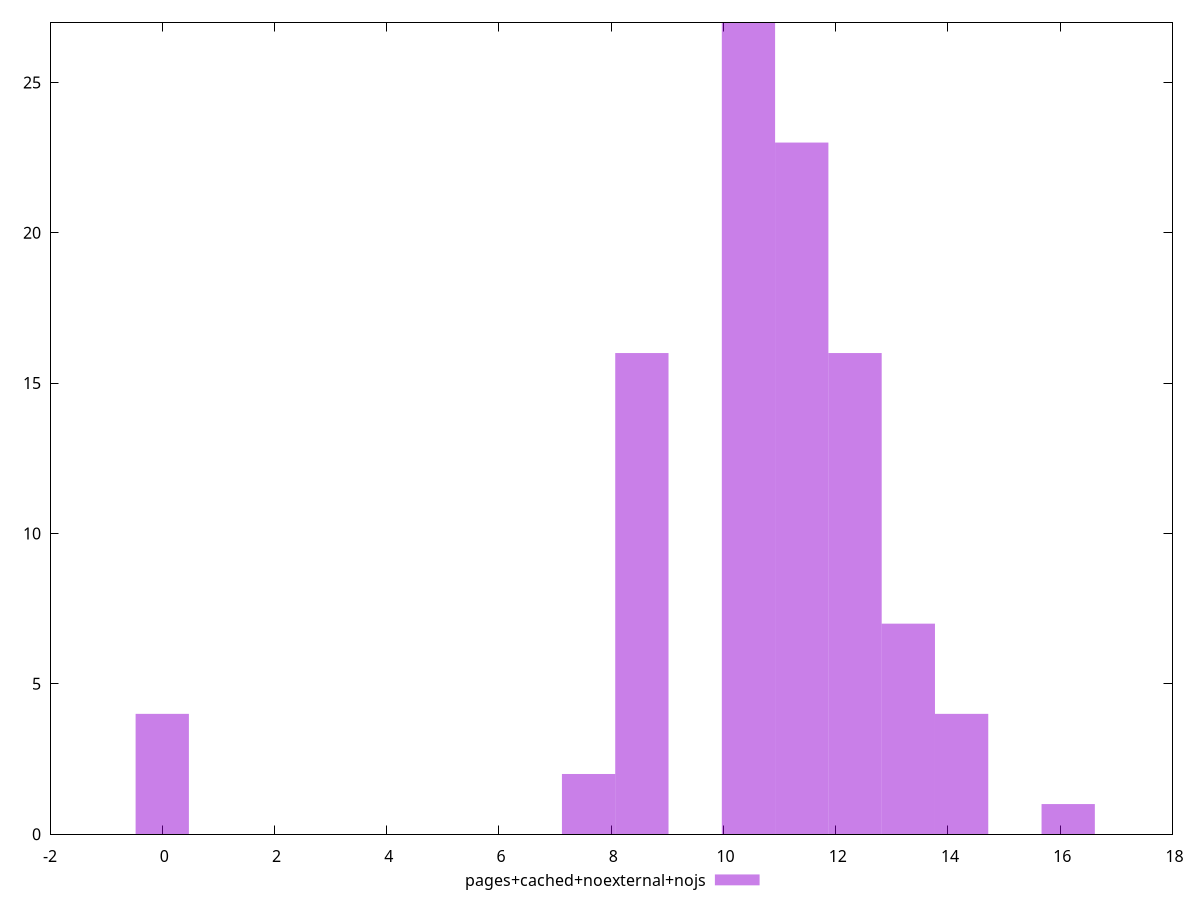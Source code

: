 $_pagesCachedNoexternalNojs <<EOF
12.343643725874948 16
14.242665837548017 4
10.44462161420188 27
11.394132670038413 23
8.54559950252881 16
13.293154781711483 7
0 4
7.596088446692276 2
16.141687949221087 1
EOF
set key outside below
set terminal pngcairo
set output "report_00006_2020-11-02T20-21-41.718Z/render-blocking-resources/pages+cached+noexternal+nojs//raw_hist.png"
set yrange [0:27]
set boxwidth 0.9495110558365345
set style fill transparent solid 0.5 noborder
plot $_pagesCachedNoexternalNojs title "pages+cached+noexternal+nojs" with boxes ,